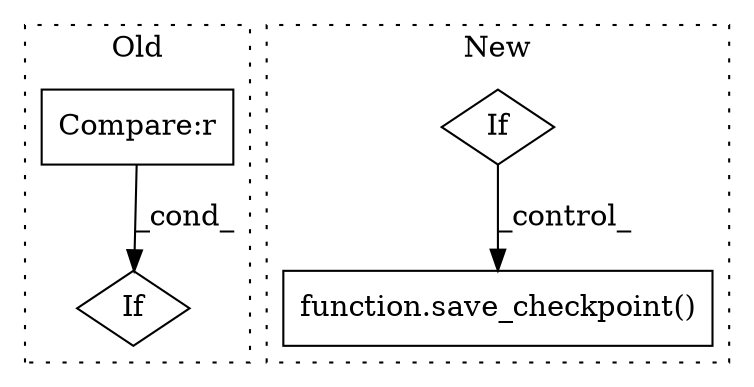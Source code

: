 digraph G {
subgraph cluster0 {
1 [label="If" a="96" s="6462" l="3" shape="diamond"];
4 [label="Compare:r" a="40" s="6465" l="39" shape="box"];
label = "Old";
style="dotted";
}
subgraph cluster1 {
2 [label="function.save_checkpoint()" a="75" s="6617,6653" l="16,46" shape="box"];
3 [label="If" a="96" s="6410" l="3" shape="diamond"];
label = "New";
style="dotted";
}
3 -> 2 [label="_control_"];
4 -> 1 [label="_cond_"];
}